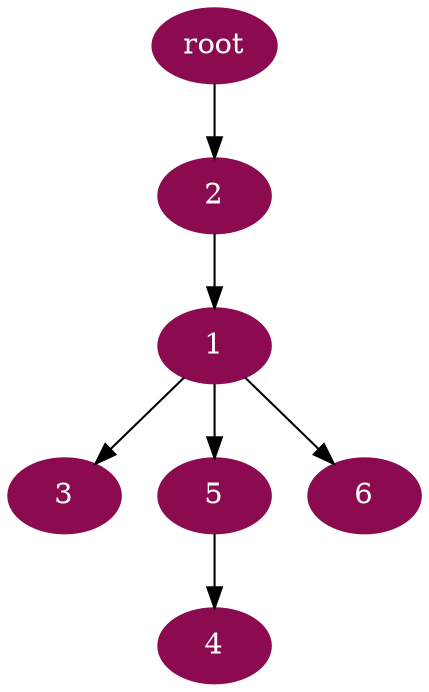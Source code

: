 digraph G {
node [color=deeppink4, style=filled, fontcolor=white];
2 -> 1;
"root" -> 2;
1 -> 3;
5 -> 4;
1 -> 5;
1 -> 6;
}
